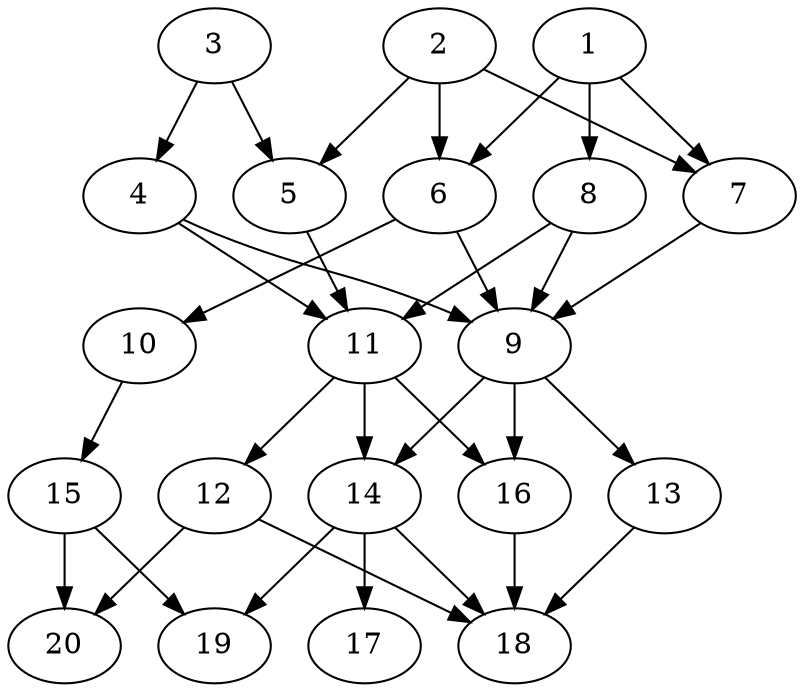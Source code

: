 // DAG automatically generated by daggen at Tue Jul 23 14:31:37 2019
// ./daggen --dot -n 20 --ccr 0.3 --fat 0.5 --regular 0.5 --density 0.8 --mindata 5242880 --maxdata 52428800 
digraph G {
  1 [size="34921813", alpha="0.03", expect_size="10476544"] 
  1 -> 6 [size ="10476544"]
  1 -> 7 [size ="10476544"]
  1 -> 8 [size ="10476544"]
  2 [size="64733867", alpha="0.17", expect_size="19420160"] 
  2 -> 5 [size ="19420160"]
  2 -> 6 [size ="19420160"]
  2 -> 7 [size ="19420160"]
  3 [size="71546880", alpha="0.10", expect_size="21464064"] 
  3 -> 4 [size ="21464064"]
  3 -> 5 [size ="21464064"]
  4 [size="166068907", alpha="0.12", expect_size="49820672"] 
  4 -> 9 [size ="49820672"]
  4 -> 11 [size ="49820672"]
  5 [size="148288853", alpha="0.14", expect_size="44486656"] 
  5 -> 11 [size ="44486656"]
  6 [size="86545067", alpha="0.09", expect_size="25963520"] 
  6 -> 9 [size ="25963520"]
  6 -> 10 [size ="25963520"]
  7 [size="23200427", alpha="0.03", expect_size="6960128"] 
  7 -> 9 [size ="6960128"]
  8 [size="81930240", alpha="0.02", expect_size="24579072"] 
  8 -> 9 [size ="24579072"]
  8 -> 11 [size ="24579072"]
  9 [size="44475733", alpha="0.08", expect_size="13342720"] 
  9 -> 13 [size ="13342720"]
  9 -> 14 [size ="13342720"]
  9 -> 16 [size ="13342720"]
  10 [size="25907200", alpha="0.05", expect_size="7772160"] 
  10 -> 15 [size ="7772160"]
  11 [size="24077653", alpha="0.09", expect_size="7223296"] 
  11 -> 12 [size ="7223296"]
  11 -> 14 [size ="7223296"]
  11 -> 16 [size ="7223296"]
  12 [size="46353067", alpha="0.05", expect_size="13905920"] 
  12 -> 18 [size ="13905920"]
  12 -> 20 [size ="13905920"]
  13 [size="23070720", alpha="0.11", expect_size="6921216"] 
  13 -> 18 [size ="6921216"]
  14 [size="99181227", alpha="0.18", expect_size="29754368"] 
  14 -> 17 [size ="29754368"]
  14 -> 18 [size ="29754368"]
  14 -> 19 [size ="29754368"]
  15 [size="33856853", alpha="0.05", expect_size="10157056"] 
  15 -> 19 [size ="10157056"]
  15 -> 20 [size ="10157056"]
  16 [size="146295467", alpha="0.17", expect_size="43888640"] 
  16 -> 18 [size ="43888640"]
  17 [size="60767573", alpha="0.11", expect_size="18230272"] 
  18 [size="85582507", alpha="0.15", expect_size="25674752"] 
  19 [size="104485547", alpha="0.02", expect_size="31345664"] 
  20 [size="170202453", alpha="0.16", expect_size="51060736"] 
}
